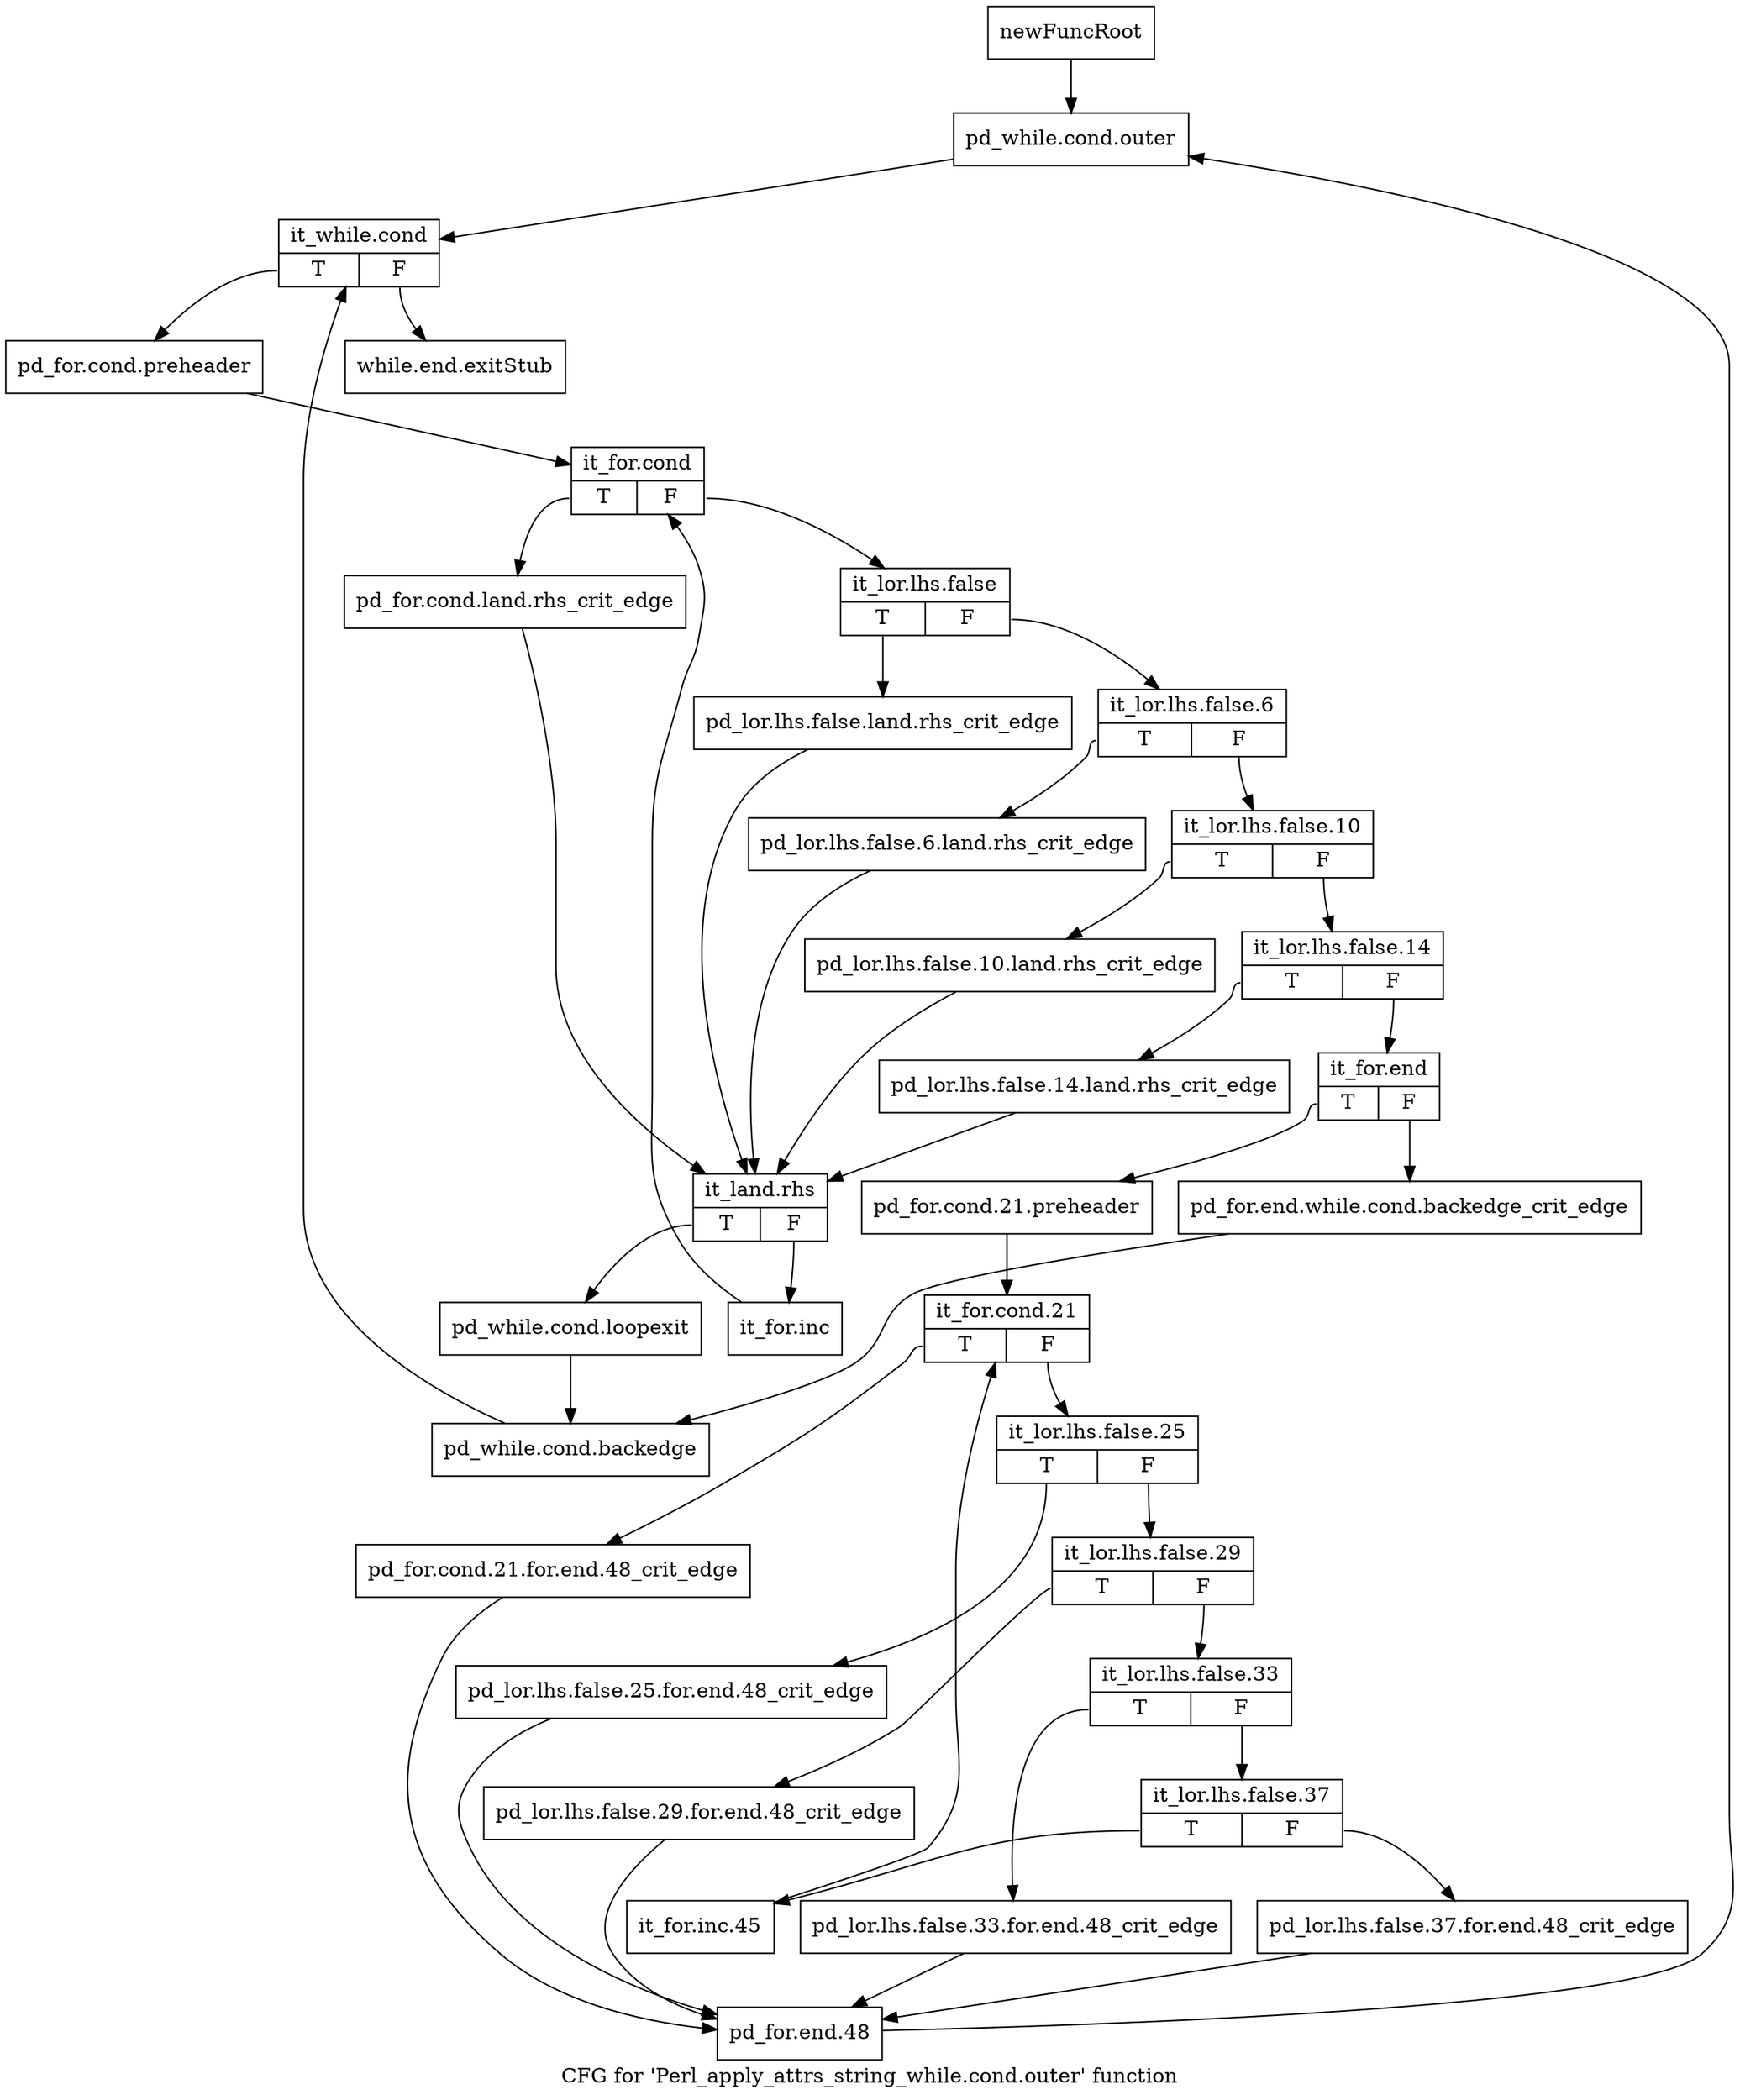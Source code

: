 digraph "CFG for 'Perl_apply_attrs_string_while.cond.outer' function" {
	label="CFG for 'Perl_apply_attrs_string_while.cond.outer' function";

	Node0x4c02d00 [shape=record,label="{newFuncRoot}"];
	Node0x4c02d00 -> Node0x4c02da0;
	Node0x4c02d50 [shape=record,label="{while.end.exitStub}"];
	Node0x4c02da0 [shape=record,label="{pd_while.cond.outer}"];
	Node0x4c02da0 -> Node0x4c02df0;
	Node0x4c02df0 [shape=record,label="{it_while.cond|{<s0>T|<s1>F}}"];
	Node0x4c02df0:s0 -> Node0x4c02e40;
	Node0x4c02df0:s1 -> Node0x4c02d50;
	Node0x4c02e40 [shape=record,label="{pd_for.cond.preheader}"];
	Node0x4c02e40 -> Node0x4c02e90;
	Node0x4c02e90 [shape=record,label="{it_for.cond|{<s0>T|<s1>F}}"];
	Node0x4c02e90:s0 -> Node0x4c03610;
	Node0x4c02e90:s1 -> Node0x4c02ee0;
	Node0x4c02ee0 [shape=record,label="{it_lor.lhs.false|{<s0>T|<s1>F}}"];
	Node0x4c02ee0:s0 -> Node0x4c035c0;
	Node0x4c02ee0:s1 -> Node0x4c02f30;
	Node0x4c02f30 [shape=record,label="{it_lor.lhs.false.6|{<s0>T|<s1>F}}"];
	Node0x4c02f30:s0 -> Node0x4c03570;
	Node0x4c02f30:s1 -> Node0x4c02f80;
	Node0x4c02f80 [shape=record,label="{it_lor.lhs.false.10|{<s0>T|<s1>F}}"];
	Node0x4c02f80:s0 -> Node0x4c03520;
	Node0x4c02f80:s1 -> Node0x4c02fd0;
	Node0x4c02fd0 [shape=record,label="{it_lor.lhs.false.14|{<s0>T|<s1>F}}"];
	Node0x4c02fd0:s0 -> Node0x4c034d0;
	Node0x4c02fd0:s1 -> Node0x4c03020;
	Node0x4c03020 [shape=record,label="{it_for.end|{<s0>T|<s1>F}}"];
	Node0x4c03020:s0 -> Node0x4c030c0;
	Node0x4c03020:s1 -> Node0x4c03070;
	Node0x4c03070 [shape=record,label="{pd_for.end.while.cond.backedge_crit_edge}"];
	Node0x4c03070 -> Node0x4c03750;
	Node0x4c030c0 [shape=record,label="{pd_for.cond.21.preheader}"];
	Node0x4c030c0 -> Node0x4c03110;
	Node0x4c03110 [shape=record,label="{it_for.cond.21|{<s0>T|<s1>F}}"];
	Node0x4c03110:s0 -> Node0x4c03430;
	Node0x4c03110:s1 -> Node0x4c03160;
	Node0x4c03160 [shape=record,label="{it_lor.lhs.false.25|{<s0>T|<s1>F}}"];
	Node0x4c03160:s0 -> Node0x4c033e0;
	Node0x4c03160:s1 -> Node0x4c031b0;
	Node0x4c031b0 [shape=record,label="{it_lor.lhs.false.29|{<s0>T|<s1>F}}"];
	Node0x4c031b0:s0 -> Node0x4c03390;
	Node0x4c031b0:s1 -> Node0x4c03200;
	Node0x4c03200 [shape=record,label="{it_lor.lhs.false.33|{<s0>T|<s1>F}}"];
	Node0x4c03200:s0 -> Node0x4c03340;
	Node0x4c03200:s1 -> Node0x4c03250;
	Node0x4c03250 [shape=record,label="{it_lor.lhs.false.37|{<s0>T|<s1>F}}"];
	Node0x4c03250:s0 -> Node0x4c032f0;
	Node0x4c03250:s1 -> Node0x4c032a0;
	Node0x4c032a0 [shape=record,label="{pd_lor.lhs.false.37.for.end.48_crit_edge}"];
	Node0x4c032a0 -> Node0x4c03480;
	Node0x4c032f0 [shape=record,label="{it_for.inc.45}"];
	Node0x4c032f0 -> Node0x4c03110;
	Node0x4c03340 [shape=record,label="{pd_lor.lhs.false.33.for.end.48_crit_edge}"];
	Node0x4c03340 -> Node0x4c03480;
	Node0x4c03390 [shape=record,label="{pd_lor.lhs.false.29.for.end.48_crit_edge}"];
	Node0x4c03390 -> Node0x4c03480;
	Node0x4c033e0 [shape=record,label="{pd_lor.lhs.false.25.for.end.48_crit_edge}"];
	Node0x4c033e0 -> Node0x4c03480;
	Node0x4c03430 [shape=record,label="{pd_for.cond.21.for.end.48_crit_edge}"];
	Node0x4c03430 -> Node0x4c03480;
	Node0x4c03480 [shape=record,label="{pd_for.end.48}"];
	Node0x4c03480 -> Node0x4c02da0;
	Node0x4c034d0 [shape=record,label="{pd_lor.lhs.false.14.land.rhs_crit_edge}"];
	Node0x4c034d0 -> Node0x4c03660;
	Node0x4c03520 [shape=record,label="{pd_lor.lhs.false.10.land.rhs_crit_edge}"];
	Node0x4c03520 -> Node0x4c03660;
	Node0x4c03570 [shape=record,label="{pd_lor.lhs.false.6.land.rhs_crit_edge}"];
	Node0x4c03570 -> Node0x4c03660;
	Node0x4c035c0 [shape=record,label="{pd_lor.lhs.false.land.rhs_crit_edge}"];
	Node0x4c035c0 -> Node0x4c03660;
	Node0x4c03610 [shape=record,label="{pd_for.cond.land.rhs_crit_edge}"];
	Node0x4c03610 -> Node0x4c03660;
	Node0x4c03660 [shape=record,label="{it_land.rhs|{<s0>T|<s1>F}}"];
	Node0x4c03660:s0 -> Node0x4c03700;
	Node0x4c03660:s1 -> Node0x4c036b0;
	Node0x4c036b0 [shape=record,label="{it_for.inc}"];
	Node0x4c036b0 -> Node0x4c02e90;
	Node0x4c03700 [shape=record,label="{pd_while.cond.loopexit}"];
	Node0x4c03700 -> Node0x4c03750;
	Node0x4c03750 [shape=record,label="{pd_while.cond.backedge}"];
	Node0x4c03750 -> Node0x4c02df0;
}
